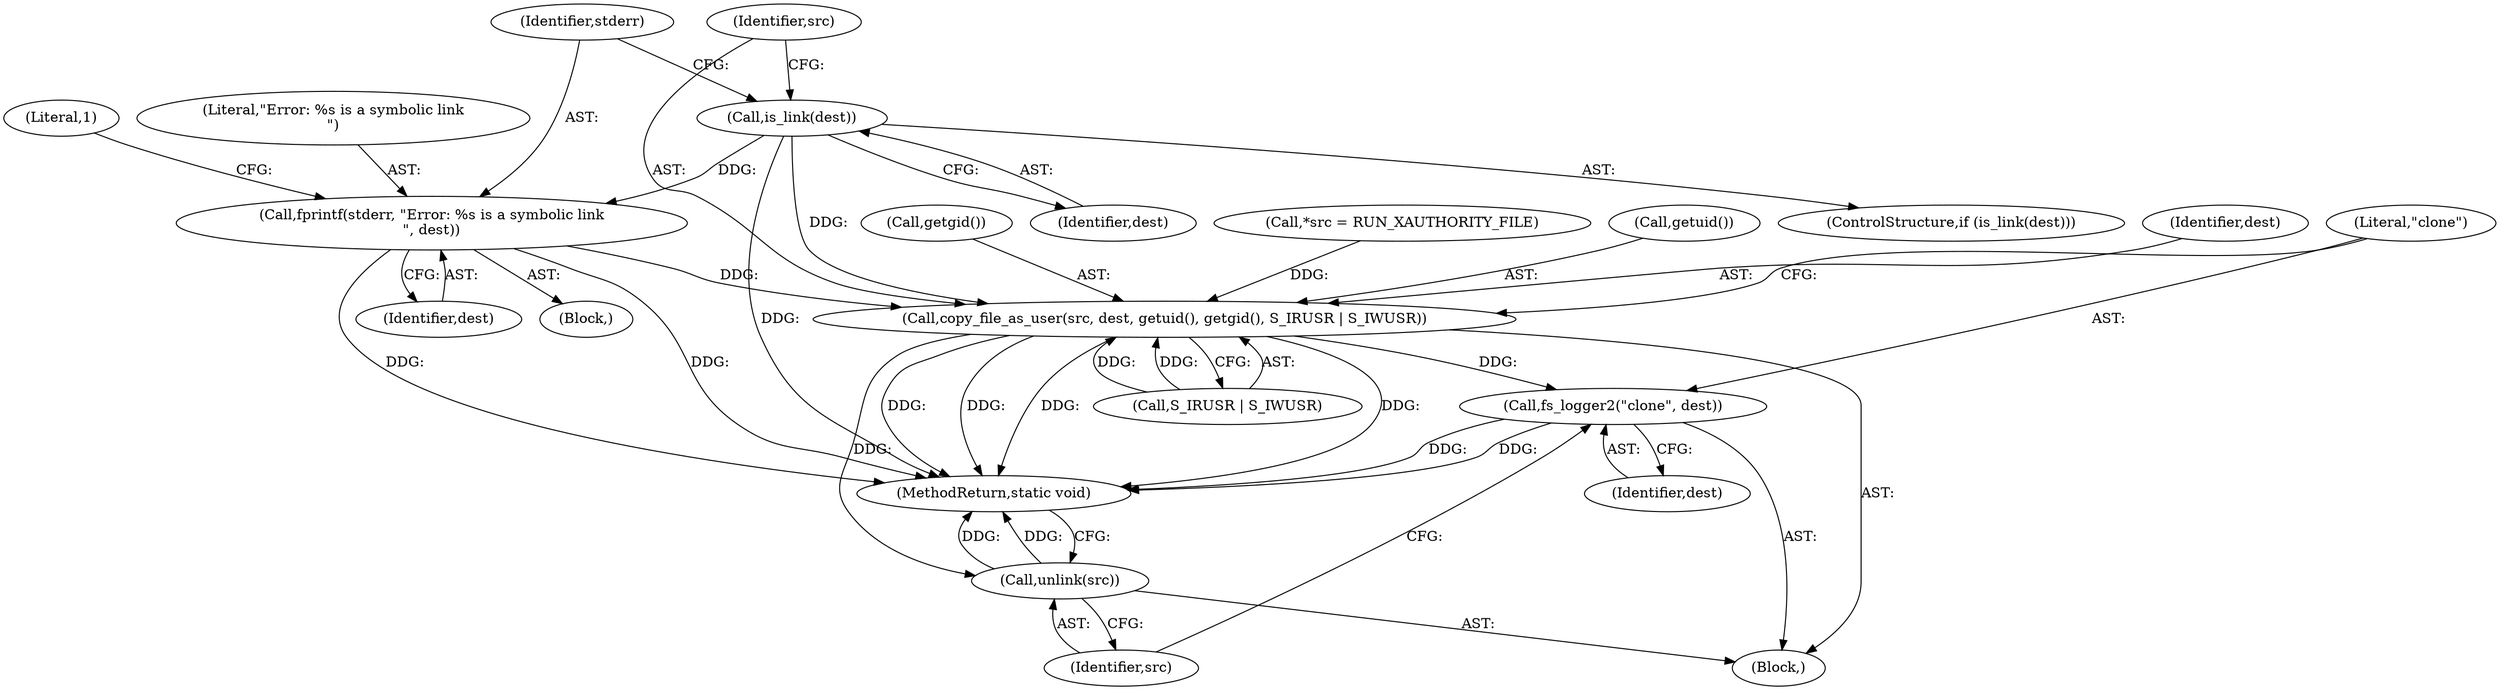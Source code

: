 digraph "0_firejail_903fd8a0789ca3cc3c21d84cd0282481515592ef_0@API" {
"1000126" [label="(Call,fprintf(stderr, \"Error: %s is a symbolic link\n\", dest))"];
"1000123" [label="(Call,is_link(dest))"];
"1000132" [label="(Call,copy_file_as_user(src, dest, getuid(), getgid(), S_IRUSR | S_IWUSR))"];
"1000140" [label="(Call,fs_logger2(\"clone\", dest))"];
"1000143" [label="(Call,unlink(src))"];
"1000136" [label="(Call,getgid())"];
"1000105" [label="(Call,*src = RUN_XAUTHORITY_FILE)"];
"1000126" [label="(Call,fprintf(stderr, \"Error: %s is a symbolic link\n\", dest))"];
"1000145" [label="(MethodReturn,static void)"];
"1000135" [label="(Call,getuid())"];
"1000124" [label="(Identifier,dest)"];
"1000143" [label="(Call,unlink(src))"];
"1000133" [label="(Identifier,src)"];
"1000103" [label="(Block,)"];
"1000134" [label="(Identifier,dest)"];
"1000129" [label="(Identifier,dest)"];
"1000127" [label="(Identifier,stderr)"];
"1000123" [label="(Call,is_link(dest))"];
"1000131" [label="(Literal,1)"];
"1000128" [label="(Literal,\"Error: %s is a symbolic link\n\")"];
"1000140" [label="(Call,fs_logger2(\"clone\", dest))"];
"1000122" [label="(ControlStructure,if (is_link(dest)))"];
"1000125" [label="(Block,)"];
"1000142" [label="(Identifier,dest)"];
"1000137" [label="(Call,S_IRUSR | S_IWUSR)"];
"1000141" [label="(Literal,\"clone\")"];
"1000144" [label="(Identifier,src)"];
"1000132" [label="(Call,copy_file_as_user(src, dest, getuid(), getgid(), S_IRUSR | S_IWUSR))"];
"1000126" -> "1000125"  [label="AST: "];
"1000126" -> "1000129"  [label="CFG: "];
"1000127" -> "1000126"  [label="AST: "];
"1000128" -> "1000126"  [label="AST: "];
"1000129" -> "1000126"  [label="AST: "];
"1000131" -> "1000126"  [label="CFG: "];
"1000126" -> "1000145"  [label="DDG: "];
"1000126" -> "1000145"  [label="DDG: "];
"1000123" -> "1000126"  [label="DDG: "];
"1000126" -> "1000132"  [label="DDG: "];
"1000123" -> "1000122"  [label="AST: "];
"1000123" -> "1000124"  [label="CFG: "];
"1000124" -> "1000123"  [label="AST: "];
"1000127" -> "1000123"  [label="CFG: "];
"1000133" -> "1000123"  [label="CFG: "];
"1000123" -> "1000145"  [label="DDG: "];
"1000123" -> "1000132"  [label="DDG: "];
"1000132" -> "1000103"  [label="AST: "];
"1000132" -> "1000137"  [label="CFG: "];
"1000133" -> "1000132"  [label="AST: "];
"1000134" -> "1000132"  [label="AST: "];
"1000135" -> "1000132"  [label="AST: "];
"1000136" -> "1000132"  [label="AST: "];
"1000137" -> "1000132"  [label="AST: "];
"1000141" -> "1000132"  [label="CFG: "];
"1000132" -> "1000145"  [label="DDG: "];
"1000132" -> "1000145"  [label="DDG: "];
"1000132" -> "1000145"  [label="DDG: "];
"1000132" -> "1000145"  [label="DDG: "];
"1000105" -> "1000132"  [label="DDG: "];
"1000137" -> "1000132"  [label="DDG: "];
"1000137" -> "1000132"  [label="DDG: "];
"1000132" -> "1000140"  [label="DDG: "];
"1000132" -> "1000143"  [label="DDG: "];
"1000140" -> "1000103"  [label="AST: "];
"1000140" -> "1000142"  [label="CFG: "];
"1000141" -> "1000140"  [label="AST: "];
"1000142" -> "1000140"  [label="AST: "];
"1000144" -> "1000140"  [label="CFG: "];
"1000140" -> "1000145"  [label="DDG: "];
"1000140" -> "1000145"  [label="DDG: "];
"1000143" -> "1000103"  [label="AST: "];
"1000143" -> "1000144"  [label="CFG: "];
"1000144" -> "1000143"  [label="AST: "];
"1000145" -> "1000143"  [label="CFG: "];
"1000143" -> "1000145"  [label="DDG: "];
"1000143" -> "1000145"  [label="DDG: "];
}

